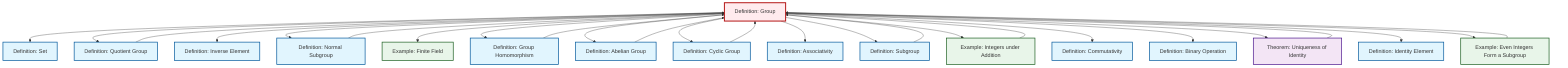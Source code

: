 graph TD
    classDef definition fill:#e1f5fe,stroke:#01579b,stroke-width:2px
    classDef theorem fill:#f3e5f5,stroke:#4a148c,stroke-width:2px
    classDef axiom fill:#fff3e0,stroke:#e65100,stroke-width:2px
    classDef example fill:#e8f5e9,stroke:#1b5e20,stroke-width:2px
    classDef current fill:#ffebee,stroke:#b71c1c,stroke-width:3px
    def-group["Definition: Group"]:::definition
    def-inverse-element["Definition: Inverse Element"]:::definition
    def-associativity["Definition: Associativity"]:::definition
    def-commutativity["Definition: Commutativity"]:::definition
    ex-integers-addition["Example: Integers under Addition"]:::example
    def-homomorphism["Definition: Group Homomorphism"]:::definition
    ex-finite-field["Example: Finite Field"]:::example
    def-quotient-group["Definition: Quotient Group"]:::definition
    ex-even-integers-subgroup["Example: Even Integers Form a Subgroup"]:::example
    def-cyclic-group["Definition: Cyclic Group"]:::definition
    def-subgroup["Definition: Subgroup"]:::definition
    def-normal-subgroup["Definition: Normal Subgroup"]:::definition
    def-binary-operation["Definition: Binary Operation"]:::definition
    def-abelian-group["Definition: Abelian Group"]:::definition
    def-set["Definition: Set"]:::definition
    def-identity-element["Definition: Identity Element"]:::definition
    thm-unique-identity["Theorem: Uniqueness of Identity"]:::theorem
    def-group --> def-set
    def-group --> def-quotient-group
    def-group --> def-inverse-element
    def-normal-subgroup --> def-group
    def-group --> def-normal-subgroup
    def-subgroup --> def-group
    def-group --> ex-finite-field
    def-group --> def-homomorphism
    ex-even-integers-subgroup --> def-group
    def-group --> def-abelian-group
    def-abelian-group --> def-group
    def-group --> def-cyclic-group
    def-quotient-group --> def-group
    ex-integers-addition --> def-group
    def-group --> def-associativity
    def-group --> def-subgroup
    def-homomorphism --> def-group
    thm-unique-identity --> def-group
    def-group --> ex-integers-addition
    def-group --> def-commutativity
    def-cyclic-group --> def-group
    def-group --> def-binary-operation
    def-group --> thm-unique-identity
    def-group --> def-identity-element
    def-group --> ex-even-integers-subgroup
    class def-group current